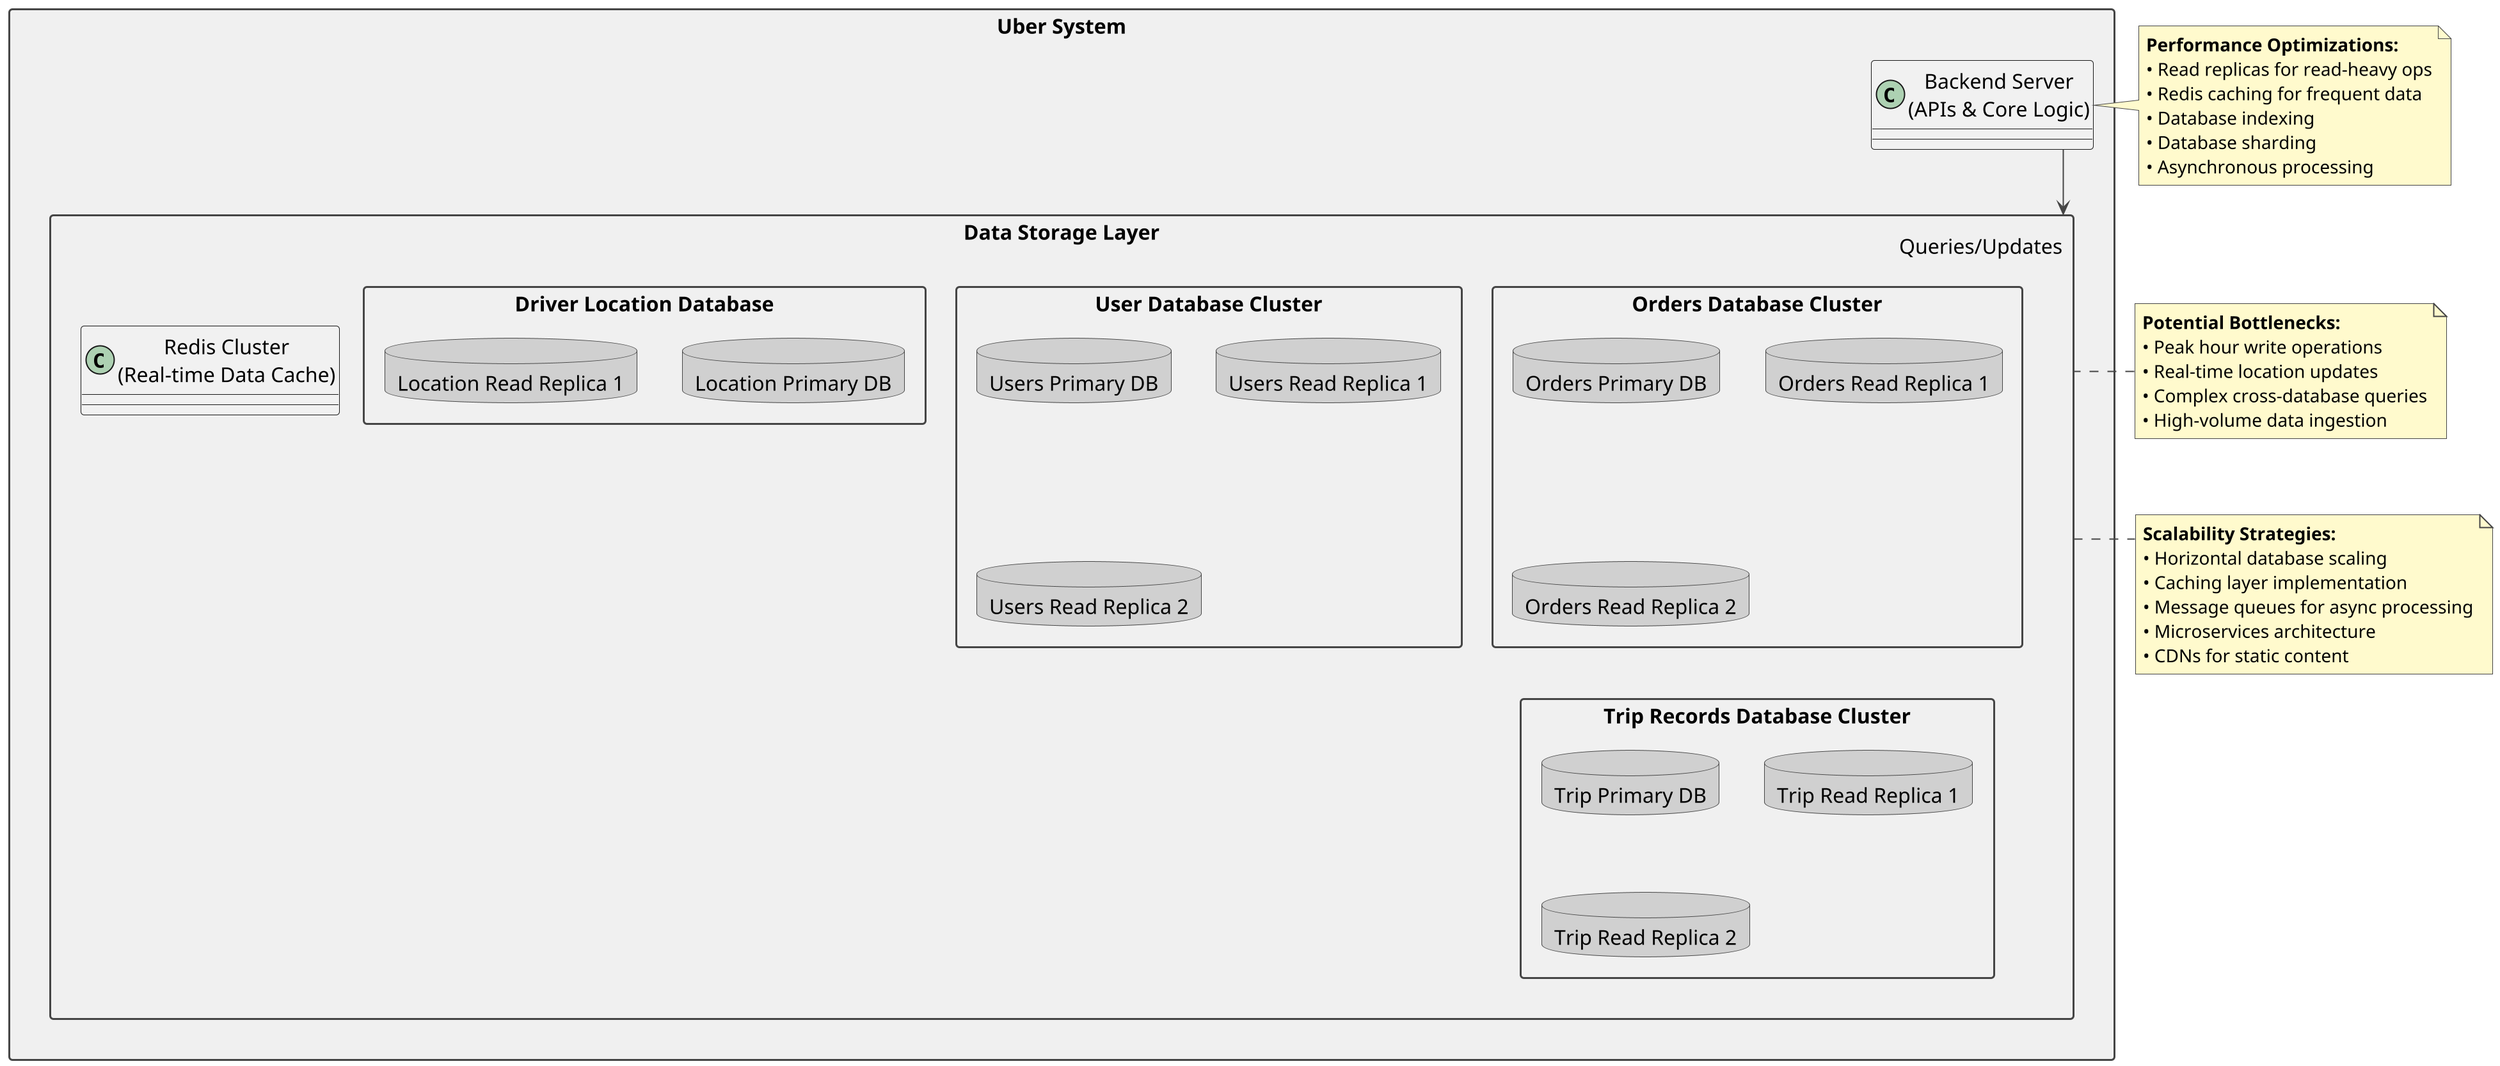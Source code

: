 @startuml
!define RECTANGLE class
!define DATABASE database

' Enable mixing of elements
allowmixing

' Increase image resolution
scale 2

' Global style settings
skinparam backgroundColor #FFFFFF
skinparam packageStyle rectangle
skinparam linetype ortho

' Font settings
skinparam defaultFontName Arial
skinparam defaultFontSize 16
skinparam defaultFontColor #000000
skinparam noteFontSize 14
skinparam arrowColor #454545

' Make fonts bold
skinparam defaultFontStyle bold

' Component colors
skinparam rectangle {
    BackgroundColor #E0E0E0
    BorderColor #454545
    FontColor #000000
}

skinparam database {
    BackgroundColor #D0D0D0
    BorderColor #454545
    FontColor #000000
}

skinparam note {
    BackgroundColor #FFFACD
    BorderColor #454545
    FontColor #000000
}

skinparam package {
    BackgroundColor #F0F0F0
    BorderColor #454545
    FontColor #000000
}

package "Uber System" {
    RECTANGLE "Backend Server\n(APIs & Core Logic)" as Backend

    package "Data Storage Layer" {
        package "Orders Database Cluster" {
            DATABASE "Orders Primary DB" as OrdersPrimary
            DATABASE "Orders Read Replica 1" as OrdersReplica1
            DATABASE "Orders Read Replica 2" as OrdersReplica2
        }
        
        package "User Database Cluster" {
            DATABASE "Users Primary DB" as UsersPrimary
            DATABASE "Users Read Replica 1" as UsersReplica1
            DATABASE "Users Read Replica 2" as UsersReplica2
        }
        
        package "Driver Location Database" {
            DATABASE "Location Primary DB" as LocationPrimary
            DATABASE "Location Read Replica 1" as LocationReplica1
        }
        
        package "Trip Records Database Cluster" {
            DATABASE "Trip Primary DB" as TripPrimary
            DATABASE "Trip Read Replica 1" as TripReplica1
            DATABASE "Trip Read Replica 2" as TripReplica2
        }
        
        RECTANGLE "Redis Cluster\n(Real-time Data Cache)" as RedisCluster
    }
    
    Backend -down-> "Data Storage Layer" : Queries/Updates
}

note right of Backend
    <b>Performance Optimizations:</b>
    • Read replicas for read-heavy ops
    • Redis caching for frequent data
    • Database indexing
    • Database sharding
    • Asynchronous processing
end note

note left of "Data Storage Layer"
    <b>Potential Bottlenecks:</b>
    • Peak hour write operations
    • Real-time location updates
    • Complex cross-database queries
    • High-volume data ingestion
end note

note bottom of "Data Storage Layer"
    <b>Scalability Strategies:</b>
    • Horizontal database scaling
    • Caching layer implementation
    • Message queues for async processing
    • Microservices architecture
    • CDNs for static content
end note

@enduml
